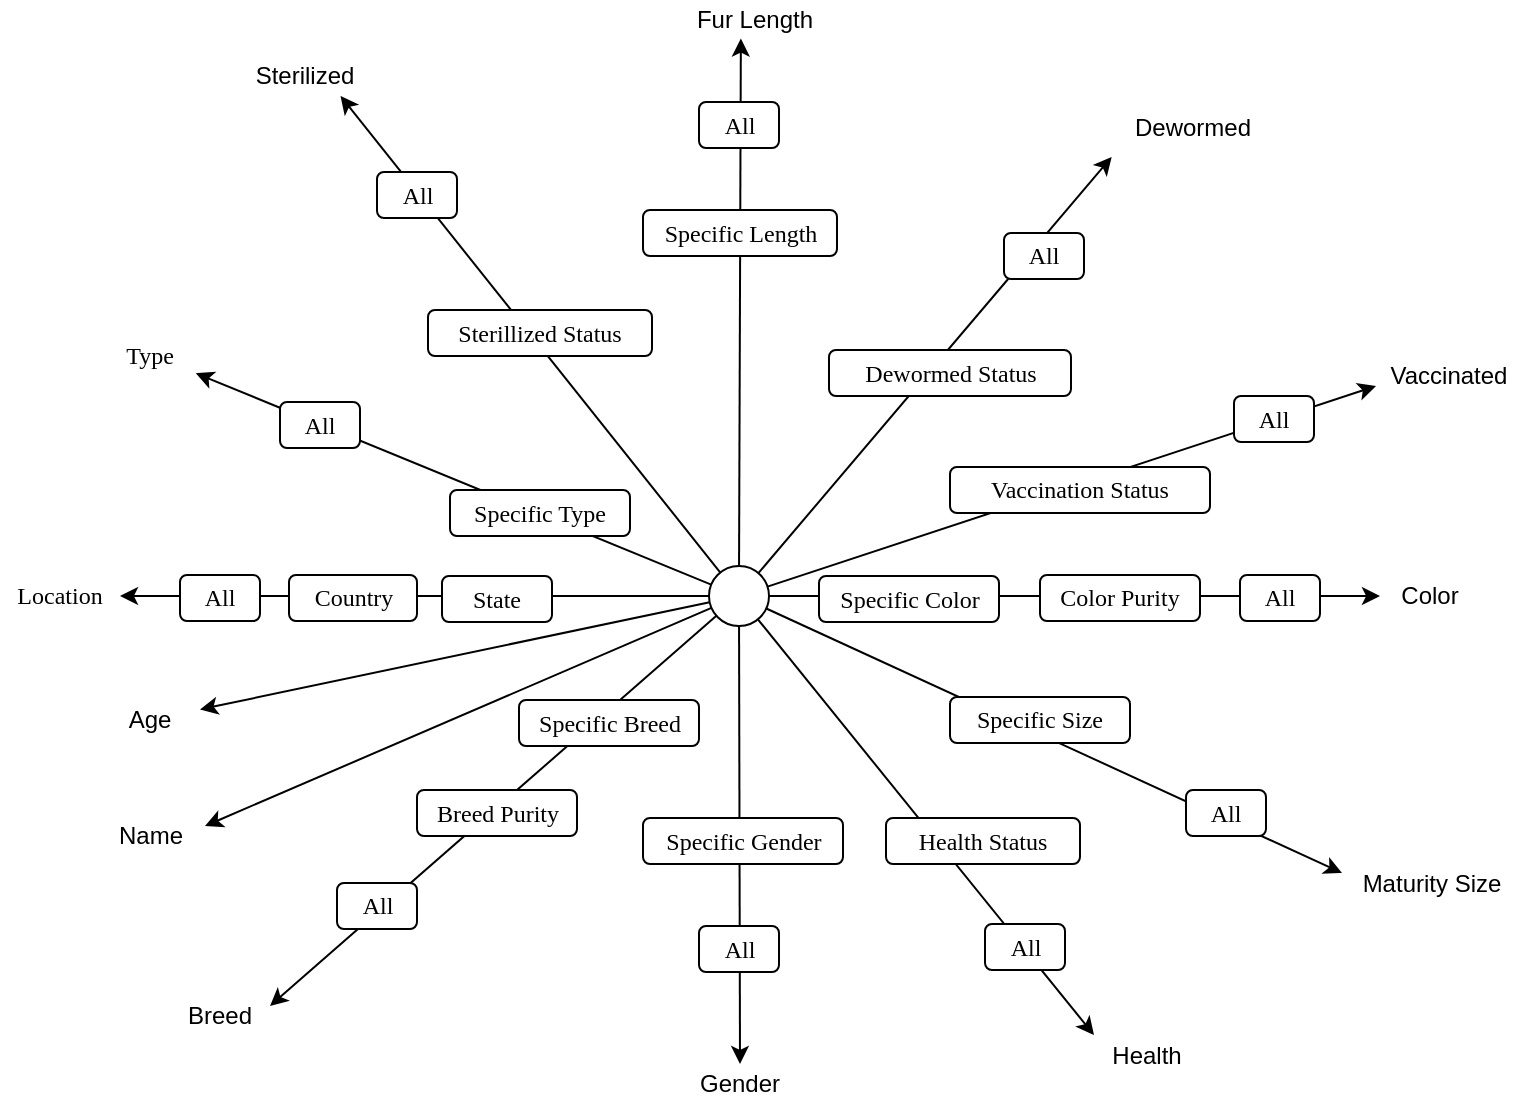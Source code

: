 <mxfile version="10.6.6" type="device"><diagram name="Page-1" id="10a91c8b-09ff-31b1-d368-03940ed4cc9e"><mxGraphModel dx="1162" dy="672" grid="1" gridSize="10" guides="1" tooltips="1" connect="1" arrows="1" fold="1" page="1" pageScale="1" pageWidth="400" pageHeight="400" background="#ffffff" math="0" shadow="0"><root><mxCell id="0"/><mxCell id="1" parent="0"/><mxCell id="zqjU6Is-Ee5SVb4OP-bb-23" style="edgeStyle=none;rounded=0;orthogonalLoop=1;jettySize=auto;html=0;entryX=0.964;entryY=0.983;entryDx=0;entryDy=0;endArrow=classic;endFill=1;fontColor=none;shadow=0;entryPerimeter=0;" parent="1" source="7fUG9F3epbiAuhgBZ7dw-4" edge="1"><mxGeometry relative="1" as="geometry"><mxPoint x="384.448" y="398.966" as="sourcePoint"/><mxPoint x="127.897" y="288.621" as="targetPoint"/></mxGeometry></mxCell><mxCell id="CtPt7kRRKyrElE4kS757-3" style="edgeStyle=orthogonalEdgeStyle;orthogonalLoop=1;jettySize=auto;html=1;strokeColor=none;rounded=0;" parent="1" target="CtPt7kRRKyrElE4kS757-1" edge="1"><mxGeometry relative="1" as="geometry"><mxPoint x="400.333" y="380" as="sourcePoint"/></mxGeometry></mxCell><mxCell id="CtPt7kRRKyrElE4kS757-1" value="All&lt;br&gt;" style="whiteSpace=wrap;html=1;rounded=1;shadow=0;labelBackgroundColor=none;strokeColor=#000000;strokeWidth=1;fillColor=#ffffff;fontFamily=Verdana;fontSize=12;fontColor=#000000;align=center;glass=0;" parent="1" vertex="1"><mxGeometry x="170" y="303" width="40" height="23" as="geometry"/></mxCell><mxCell id="7fUG9F3epbiAuhgBZ7dw-2" value="&lt;font face=&quot;Verdana&quot;&gt;Type&lt;br&gt;&lt;/font&gt;" style="text;html=1;strokeColor=none;fillColor=none;align=center;verticalAlign=middle;whiteSpace=wrap;rounded=0;" vertex="1" parent="1"><mxGeometry x="80" y="270" width="50" height="20" as="geometry"/></mxCell><mxCell id="7fUG9F3epbiAuhgBZ7dw-4" value="" style="ellipse;whiteSpace=wrap;html=1;" vertex="1" parent="1"><mxGeometry x="384.5" y="385" width="30" height="30" as="geometry"/></mxCell><mxCell id="7fUG9F3epbiAuhgBZ7dw-10" value="Specific Type&lt;br&gt;" style="whiteSpace=wrap;html=1;rounded=1;shadow=0;labelBackgroundColor=none;strokeColor=#000000;strokeWidth=1;fillColor=#ffffff;fontFamily=Verdana;fontSize=12;fontColor=#000000;align=center;glass=0;" vertex="1" parent="1"><mxGeometry x="255" y="347" width="90" height="23" as="geometry"/></mxCell><mxCell id="7fUG9F3epbiAuhgBZ7dw-14" style="edgeStyle=none;rounded=0;orthogonalLoop=1;jettySize=auto;html=0;endArrow=classic;endFill=1;fontColor=none;shadow=0;entryX=1;entryY=0.5;entryDx=0;entryDy=0;" edge="1" parent="1" source="7fUG9F3epbiAuhgBZ7dw-4" target="7fUG9F3epbiAuhgBZ7dw-15"><mxGeometry relative="1" as="geometry"><mxPoint x="423.448" y="570.466" as="sourcePoint"/><mxPoint x="140" y="400" as="targetPoint"/></mxGeometry></mxCell><mxCell id="7fUG9F3epbiAuhgBZ7dw-15" value="&lt;font face=&quot;Verdana&quot;&gt;Location&lt;br&gt;&lt;/font&gt;" style="text;html=1;strokeColor=none;fillColor=none;align=center;verticalAlign=middle;whiteSpace=wrap;rounded=0;" vertex="1" parent="1"><mxGeometry x="30" y="390" width="60" height="20" as="geometry"/></mxCell><mxCell id="7fUG9F3epbiAuhgBZ7dw-17" value="Age&lt;br&gt;" style="text;html=1;strokeColor=none;fillColor=none;align=center;verticalAlign=middle;whiteSpace=wrap;rounded=0;" vertex="1" parent="1"><mxGeometry x="80" y="452" width="50" height="20" as="geometry"/></mxCell><mxCell id="7fUG9F3epbiAuhgBZ7dw-72" value="Name&lt;br&gt;" style="text;html=1;strokeColor=none;fillColor=none;align=center;verticalAlign=middle;whiteSpace=wrap;rounded=0;" vertex="1" parent="1"><mxGeometry x="77.5" y="510" width="55" height="20" as="geometry"/></mxCell><mxCell id="7fUG9F3epbiAuhgBZ7dw-18" style="edgeStyle=none;rounded=0;orthogonalLoop=1;jettySize=auto;html=0;endArrow=classic;endFill=1;fontColor=none;shadow=0;" edge="1" parent="1" source="7fUG9F3epbiAuhgBZ7dw-4" target="7fUG9F3epbiAuhgBZ7dw-17"><mxGeometry relative="1" as="geometry"><mxPoint x="394.448" y="409.966" as="sourcePoint"/><mxPoint x="150.31" y="409.276" as="targetPoint"/></mxGeometry></mxCell><mxCell id="7fUG9F3epbiAuhgBZ7dw-19" value="Breed&lt;br&gt;" style="text;html=1;strokeColor=none;fillColor=none;align=center;verticalAlign=middle;whiteSpace=wrap;rounded=0;" vertex="1" parent="1"><mxGeometry x="115" y="600" width="50" height="20" as="geometry"/></mxCell><mxCell id="7fUG9F3epbiAuhgBZ7dw-20" style="edgeStyle=none;rounded=0;orthogonalLoop=1;jettySize=auto;html=0;endArrow=classic;endFill=1;fontColor=none;shadow=0;entryX=1;entryY=0.25;entryDx=0;entryDy=0;" edge="1" parent="1" source="7fUG9F3epbiAuhgBZ7dw-4" target="7fUG9F3epbiAuhgBZ7dw-19"><mxGeometry relative="1" as="geometry"><mxPoint x="394.448" y="409.966" as="sourcePoint"/><mxPoint x="200" y="530" as="targetPoint"/></mxGeometry></mxCell><mxCell id="7fUG9F3epbiAuhgBZ7dw-21" value="All&lt;br&gt;" style="whiteSpace=wrap;html=1;rounded=1;shadow=0;labelBackgroundColor=none;strokeColor=#000000;strokeWidth=1;fillColor=#ffffff;fontFamily=Verdana;fontSize=12;fontColor=#000000;align=center;glass=0;" vertex="1" parent="1"><mxGeometry x="198.5" y="543.5" width="40" height="23" as="geometry"/></mxCell><mxCell id="7fUG9F3epbiAuhgBZ7dw-22" value="Breed Purity&lt;br&gt;" style="whiteSpace=wrap;html=1;rounded=1;shadow=0;labelBackgroundColor=none;strokeColor=#000000;strokeWidth=1;fillColor=#ffffff;fontFamily=Verdana;fontSize=12;fontColor=#000000;align=center;glass=0;" vertex="1" parent="1"><mxGeometry x="238.5" y="497" width="80" height="23" as="geometry"/></mxCell><mxCell id="7fUG9F3epbiAuhgBZ7dw-23" value="Specific Breed" style="whiteSpace=wrap;html=1;rounded=1;shadow=0;labelBackgroundColor=none;strokeColor=#000000;strokeWidth=1;fillColor=#ffffff;fontFamily=Verdana;fontSize=12;fontColor=#000000;align=center;glass=0;" vertex="1" parent="1"><mxGeometry x="289.5" y="452" width="90" height="23" as="geometry"/></mxCell><mxCell id="7fUG9F3epbiAuhgBZ7dw-24" value="Gender&lt;br&gt;" style="text;html=1;strokeColor=none;fillColor=none;align=center;verticalAlign=middle;whiteSpace=wrap;rounded=0;" vertex="1" parent="1"><mxGeometry x="375" y="634" width="50" height="20" as="geometry"/></mxCell><mxCell id="7fUG9F3epbiAuhgBZ7dw-25" style="edgeStyle=none;rounded=0;orthogonalLoop=1;jettySize=auto;html=0;endArrow=classic;endFill=1;fontColor=none;shadow=0;entryX=0.5;entryY=0;entryDx=0;entryDy=0;" edge="1" parent="1" source="7fUG9F3epbiAuhgBZ7dw-4" target="7fUG9F3epbiAuhgBZ7dw-24"><mxGeometry relative="1" as="geometry"><mxPoint x="398.027" y="419.663" as="sourcePoint"/><mxPoint x="190.31" y="594.793" as="targetPoint"/></mxGeometry></mxCell><mxCell id="7fUG9F3epbiAuhgBZ7dw-27" value="All&lt;br&gt;" style="whiteSpace=wrap;html=1;rounded=1;shadow=0;labelBackgroundColor=none;strokeColor=#000000;strokeWidth=1;fillColor=#ffffff;fontFamily=Verdana;fontSize=12;fontColor=#000000;align=center;glass=0;" vertex="1" parent="1"><mxGeometry x="379.5" y="565" width="40" height="23" as="geometry"/></mxCell><mxCell id="7fUG9F3epbiAuhgBZ7dw-29" value="Specific Gender" style="whiteSpace=wrap;html=1;rounded=1;shadow=0;labelBackgroundColor=none;strokeColor=#000000;strokeWidth=1;fillColor=#ffffff;fontFamily=Verdana;fontSize=12;fontColor=#000000;align=center;glass=0;" vertex="1" parent="1"><mxGeometry x="351.5" y="511" width="100" height="23" as="geometry"/></mxCell><mxCell id="7fUG9F3epbiAuhgBZ7dw-31" value="Color&lt;br&gt;" style="text;html=1;strokeColor=none;fillColor=none;align=center;verticalAlign=middle;whiteSpace=wrap;rounded=0;" vertex="1" parent="1"><mxGeometry x="720" y="390" width="50" height="20" as="geometry"/></mxCell><mxCell id="7fUG9F3epbiAuhgBZ7dw-32" style="edgeStyle=none;rounded=0;orthogonalLoop=1;jettySize=auto;html=0;endArrow=classic;endFill=1;fontColor=none;shadow=0;" edge="1" parent="1" source="7fUG9F3epbiAuhgBZ7dw-4" target="7fUG9F3epbiAuhgBZ7dw-31"><mxGeometry relative="1" as="geometry"><mxPoint x="413.974" y="424.317" as="sourcePoint"/><mxPoint x="472" y="610.333" as="targetPoint"/></mxGeometry></mxCell><mxCell id="7fUG9F3epbiAuhgBZ7dw-33" value="All&lt;br&gt;" style="whiteSpace=wrap;html=1;rounded=1;shadow=0;labelBackgroundColor=none;strokeColor=#000000;strokeWidth=1;fillColor=#ffffff;fontFamily=Verdana;fontSize=12;fontColor=#000000;align=center;glass=0;" vertex="1" parent="1"><mxGeometry x="650" y="389.5" width="40" height="23" as="geometry"/></mxCell><mxCell id="7fUG9F3epbiAuhgBZ7dw-34" value="Color Purity&lt;br&gt;" style="whiteSpace=wrap;html=1;rounded=1;shadow=0;labelBackgroundColor=none;strokeColor=#000000;strokeWidth=1;fillColor=#ffffff;fontFamily=Verdana;fontSize=12;fontColor=#000000;align=center;glass=0;" vertex="1" parent="1"><mxGeometry x="550" y="389.5" width="80" height="23" as="geometry"/></mxCell><mxCell id="7fUG9F3epbiAuhgBZ7dw-37" value="Specific Color&lt;br&gt;" style="whiteSpace=wrap;html=1;rounded=1;shadow=0;labelBackgroundColor=none;strokeColor=#000000;strokeWidth=1;fillColor=#ffffff;fontFamily=Verdana;fontSize=12;fontColor=#000000;align=center;glass=0;" vertex="1" parent="1"><mxGeometry x="439.5" y="390" width="90" height="23" as="geometry"/></mxCell><mxCell id="7fUG9F3epbiAuhgBZ7dw-39" value="Maturity Size&lt;br&gt;" style="text;html=1;strokeColor=none;fillColor=none;align=center;verticalAlign=middle;whiteSpace=wrap;rounded=0;" vertex="1" parent="1"><mxGeometry x="701" y="533.5" width="90" height="20" as="geometry"/></mxCell><mxCell id="7fUG9F3epbiAuhgBZ7dw-40" style="edgeStyle=none;rounded=0;orthogonalLoop=1;jettySize=auto;html=0;endArrow=classic;endFill=1;fontColor=none;shadow=0;entryX=0;entryY=0.25;entryDx=0;entryDy=0;" edge="1" parent="1" source="7fUG9F3epbiAuhgBZ7dw-4" target="7fUG9F3epbiAuhgBZ7dw-39"><mxGeometry relative="1" as="geometry"><mxPoint x="424.5" y="410" as="sourcePoint"/><mxPoint x="730" y="410" as="targetPoint"/></mxGeometry></mxCell><mxCell id="7fUG9F3epbiAuhgBZ7dw-41" value="All&lt;br&gt;" style="whiteSpace=wrap;html=1;rounded=1;shadow=0;labelBackgroundColor=none;strokeColor=#000000;strokeWidth=1;fillColor=#ffffff;fontFamily=Verdana;fontSize=12;fontColor=#000000;align=center;glass=0;" vertex="1" parent="1"><mxGeometry x="623" y="497" width="40" height="23" as="geometry"/></mxCell><mxCell id="7fUG9F3epbiAuhgBZ7dw-42" value="Specific Size&lt;br&gt;" style="whiteSpace=wrap;html=1;rounded=1;shadow=0;labelBackgroundColor=none;strokeColor=#000000;strokeWidth=1;fillColor=#ffffff;fontFamily=Verdana;fontSize=12;fontColor=#000000;align=center;glass=0;" vertex="1" parent="1"><mxGeometry x="505" y="450.5" width="90" height="23" as="geometry"/></mxCell><mxCell id="7fUG9F3epbiAuhgBZ7dw-43" value="Fur Length" style="text;html=1;strokeColor=none;fillColor=none;align=center;verticalAlign=middle;whiteSpace=wrap;rounded=0;" vertex="1" parent="1"><mxGeometry x="370.5" y="102" width="73" height="20" as="geometry"/></mxCell><mxCell id="7fUG9F3epbiAuhgBZ7dw-44" style="edgeStyle=none;rounded=0;orthogonalLoop=1;jettySize=auto;html=0;endArrow=classic;endFill=1;fontColor=none;shadow=0;entryX=0.41;entryY=0.964;entryDx=0;entryDy=0;entryPerimeter=0;" edge="1" parent="1" target="7fUG9F3epbiAuhgBZ7dw-43" source="7fUG9F3epbiAuhgBZ7dw-4"><mxGeometry relative="1" as="geometry"><mxPoint x="292" y="120" as="sourcePoint"/><mxPoint x="608" y="125.5" as="targetPoint"/><Array as="points"/></mxGeometry></mxCell><mxCell id="7fUG9F3epbiAuhgBZ7dw-45" value="All&lt;br&gt;" style="whiteSpace=wrap;html=1;rounded=1;shadow=0;labelBackgroundColor=none;strokeColor=#000000;strokeWidth=1;fillColor=#ffffff;fontFamily=Verdana;fontSize=12;fontColor=#000000;align=center;glass=0;" vertex="1" parent="1"><mxGeometry x="379.5" y="153" width="40" height="23" as="geometry"/></mxCell><mxCell id="7fUG9F3epbiAuhgBZ7dw-46" value="Specific Length&lt;br&gt;" style="whiteSpace=wrap;html=1;rounded=1;shadow=0;labelBackgroundColor=none;strokeColor=#000000;strokeWidth=1;fillColor=#ffffff;fontFamily=Verdana;fontSize=12;fontColor=#000000;align=center;glass=0;" vertex="1" parent="1"><mxGeometry x="351.5" y="207" width="97" height="23" as="geometry"/></mxCell><mxCell id="7fUG9F3epbiAuhgBZ7dw-48" value="Vaccinated" style="text;html=1;strokeColor=none;fillColor=none;align=center;verticalAlign=middle;whiteSpace=wrap;rounded=0;" vertex="1" parent="1"><mxGeometry x="718" y="280" width="73" height="20" as="geometry"/></mxCell><mxCell id="7fUG9F3epbiAuhgBZ7dw-49" style="edgeStyle=none;rounded=0;orthogonalLoop=1;jettySize=auto;html=0;endArrow=classic;endFill=1;fontColor=none;shadow=0;entryX=0;entryY=0.75;entryDx=0;entryDy=0;" edge="1" parent="1" target="7fUG9F3epbiAuhgBZ7dw-48" source="7fUG9F3epbiAuhgBZ7dw-4"><mxGeometry relative="1" as="geometry"><mxPoint x="584.837" y="339.06" as="sourcePoint"/><mxPoint x="792" y="79.5" as="targetPoint"/><Array as="points"/></mxGeometry></mxCell><mxCell id="7fUG9F3epbiAuhgBZ7dw-50" value="All&lt;br&gt;" style="whiteSpace=wrap;html=1;rounded=1;shadow=0;labelBackgroundColor=none;strokeColor=#000000;strokeWidth=1;fillColor=#ffffff;fontFamily=Verdana;fontSize=12;fontColor=#000000;align=center;glass=0;" vertex="1" parent="1"><mxGeometry x="647" y="300" width="40" height="23" as="geometry"/></mxCell><mxCell id="7fUG9F3epbiAuhgBZ7dw-51" value="Vaccination Status" style="whiteSpace=wrap;html=1;rounded=1;shadow=0;labelBackgroundColor=none;strokeColor=#000000;strokeWidth=1;fillColor=#ffffff;fontFamily=Verdana;fontSize=12;fontColor=#000000;align=center;glass=0;" vertex="1" parent="1"><mxGeometry x="505" y="335.5" width="130" height="23" as="geometry"/></mxCell><mxCell id="7fUG9F3epbiAuhgBZ7dw-53" value="Dewormed" style="text;html=1;strokeColor=none;fillColor=none;align=center;verticalAlign=middle;whiteSpace=wrap;rounded=0;" vertex="1" parent="1"><mxGeometry x="590" y="156" width="73" height="20" as="geometry"/></mxCell><mxCell id="7fUG9F3epbiAuhgBZ7dw-54" style="edgeStyle=none;rounded=0;orthogonalLoop=1;jettySize=auto;html=0;endArrow=classic;endFill=1;fontColor=none;shadow=0;entryX=-0.057;entryY=1.225;entryDx=0;entryDy=0;entryPerimeter=0;" edge="1" parent="1" target="7fUG9F3epbiAuhgBZ7dw-53" source="7fUG9F3epbiAuhgBZ7dw-4"><mxGeometry relative="1" as="geometry"><mxPoint x="564.337" y="412.56" as="sourcePoint"/><mxPoint x="771.5" y="153" as="targetPoint"/><Array as="points"/></mxGeometry></mxCell><mxCell id="7fUG9F3epbiAuhgBZ7dw-55" value="All&lt;br&gt;" style="whiteSpace=wrap;html=1;rounded=1;shadow=0;labelBackgroundColor=none;strokeColor=#000000;strokeWidth=1;fillColor=#ffffff;fontFamily=Verdana;fontSize=12;fontColor=#000000;align=center;glass=0;" vertex="1" parent="1"><mxGeometry x="532" y="218.5" width="40" height="23" as="geometry"/></mxCell><mxCell id="7fUG9F3epbiAuhgBZ7dw-56" value="Dewormed Status&lt;br&gt;" style="whiteSpace=wrap;html=1;rounded=1;shadow=0;labelBackgroundColor=none;strokeColor=#000000;strokeWidth=1;fillColor=#ffffff;fontFamily=Verdana;fontSize=12;fontColor=#000000;align=center;glass=0;" vertex="1" parent="1"><mxGeometry x="444.5" y="277" width="121" height="23" as="geometry"/></mxCell><mxCell id="7fUG9F3epbiAuhgBZ7dw-57" value="Sterilized" style="text;html=1;strokeColor=none;fillColor=none;align=center;verticalAlign=middle;whiteSpace=wrap;rounded=0;" vertex="1" parent="1"><mxGeometry x="145.5" y="130" width="73" height="20" as="geometry"/></mxCell><mxCell id="7fUG9F3epbiAuhgBZ7dw-58" style="edgeStyle=none;rounded=0;orthogonalLoop=1;jettySize=auto;html=0;endArrow=classic;endFill=1;fontColor=none;shadow=0;entryX=0.75;entryY=1;entryDx=0;entryDy=0;" edge="1" parent="1" target="7fUG9F3epbiAuhgBZ7dw-57" source="7fUG9F3epbiAuhgBZ7dw-4"><mxGeometry relative="1" as="geometry"><mxPoint x="289.837" y="385.06" as="sourcePoint"/><mxPoint x="497" y="125.5" as="targetPoint"/><Array as="points"/></mxGeometry></mxCell><mxCell id="7fUG9F3epbiAuhgBZ7dw-59" value="All&lt;br&gt;" style="whiteSpace=wrap;html=1;rounded=1;shadow=0;labelBackgroundColor=none;strokeColor=#000000;strokeWidth=1;fillColor=#ffffff;fontFamily=Verdana;fontSize=12;fontColor=#000000;align=center;glass=0;" vertex="1" parent="1"><mxGeometry x="218.5" y="188" width="40" height="23" as="geometry"/></mxCell><mxCell id="7fUG9F3epbiAuhgBZ7dw-60" value="Sterillized Status&lt;br&gt;" style="whiteSpace=wrap;html=1;rounded=1;shadow=0;labelBackgroundColor=none;strokeColor=#000000;strokeWidth=1;fillColor=#ffffff;fontFamily=Verdana;fontSize=12;fontColor=#000000;align=center;glass=0;" vertex="1" parent="1"><mxGeometry x="244" y="257" width="112" height="23" as="geometry"/></mxCell><mxCell id="7fUG9F3epbiAuhgBZ7dw-61" value="Health" style="text;html=1;strokeColor=none;fillColor=none;align=center;verticalAlign=middle;whiteSpace=wrap;rounded=0;" vertex="1" parent="1"><mxGeometry x="577" y="620" width="53" height="20" as="geometry"/></mxCell><mxCell id="7fUG9F3epbiAuhgBZ7dw-62" style="edgeStyle=none;rounded=0;orthogonalLoop=1;jettySize=auto;html=0;endArrow=classic;endFill=1;fontColor=none;shadow=0;entryX=0;entryY=-0.025;entryDx=0;entryDy=0;entryPerimeter=0;" edge="1" parent="1" target="7fUG9F3epbiAuhgBZ7dw-61" source="7fUG9F3epbiAuhgBZ7dw-4"><mxGeometry relative="1" as="geometry"><mxPoint x="546.337" y="787.56" as="sourcePoint"/><mxPoint x="753.5" y="528" as="targetPoint"/><Array as="points"/></mxGeometry></mxCell><mxCell id="7fUG9F3epbiAuhgBZ7dw-63" value="All&lt;br&gt;" style="whiteSpace=wrap;html=1;rounded=1;shadow=0;labelBackgroundColor=none;strokeColor=#000000;strokeWidth=1;fillColor=#ffffff;fontFamily=Verdana;fontSize=12;fontColor=#000000;align=center;glass=0;" vertex="1" parent="1"><mxGeometry x="522.5" y="564" width="40" height="23" as="geometry"/></mxCell><mxCell id="7fUG9F3epbiAuhgBZ7dw-64" value="Health Status&lt;br&gt;" style="whiteSpace=wrap;html=1;rounded=1;shadow=0;labelBackgroundColor=none;strokeColor=#000000;strokeWidth=1;fillColor=#ffffff;fontFamily=Verdana;fontSize=12;fontColor=#000000;align=center;glass=0;" vertex="1" parent="1"><mxGeometry x="473" y="511" width="97" height="23" as="geometry"/></mxCell><mxCell id="7fUG9F3epbiAuhgBZ7dw-74" style="edgeStyle=none;rounded=0;orthogonalLoop=1;jettySize=auto;html=0;endArrow=classic;endFill=1;fontColor=none;shadow=0;entryX=1;entryY=0.25;entryDx=0;entryDy=0;" edge="1" parent="1" source="7fUG9F3epbiAuhgBZ7dw-4" target="7fUG9F3epbiAuhgBZ7dw-72"><mxGeometry relative="1" as="geometry"><mxPoint x="394.815" y="413.057" as="sourcePoint"/><mxPoint x="140" y="466.737" as="targetPoint"/></mxGeometry></mxCell><mxCell id="7fUG9F3epbiAuhgBZ7dw-77" value="All&lt;br&gt;" style="whiteSpace=wrap;html=1;rounded=1;shadow=0;labelBackgroundColor=none;strokeColor=#000000;strokeWidth=1;fillColor=#ffffff;fontFamily=Verdana;fontSize=12;fontColor=#000000;align=center;glass=0;" vertex="1" parent="1"><mxGeometry x="120" y="389.5" width="40" height="23" as="geometry"/></mxCell><mxCell id="7fUG9F3epbiAuhgBZ7dw-78" value="Country" style="whiteSpace=wrap;html=1;rounded=1;shadow=0;labelBackgroundColor=none;strokeColor=#000000;strokeWidth=1;fillColor=#ffffff;fontFamily=Verdana;fontSize=12;fontColor=#000000;align=center;glass=0;" vertex="1" parent="1"><mxGeometry x="174.5" y="389.5" width="64" height="23" as="geometry"/></mxCell><mxCell id="7fUG9F3epbiAuhgBZ7dw-79" value="State" style="whiteSpace=wrap;html=1;rounded=1;shadow=0;labelBackgroundColor=none;strokeColor=#000000;strokeWidth=1;fillColor=#ffffff;fontFamily=Verdana;fontSize=12;fontColor=#000000;align=center;glass=0;" vertex="1" parent="1"><mxGeometry x="251" y="390" width="55" height="23" as="geometry"/></mxCell></root></mxGraphModel></diagram></mxfile>
